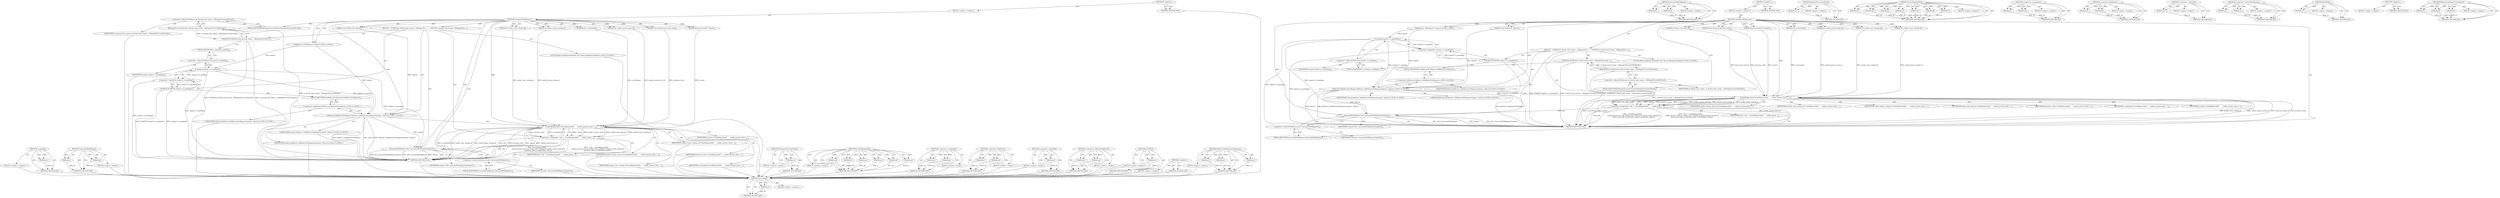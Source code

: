 digraph "Referrer.SetReferrerForRequest" {
vulnerable_96 [label=<(METHOD,is_pending)>];
vulnerable_97 [label=<(PARAM,p1)>];
vulnerable_98 [label=<(BLOCK,&lt;empty&gt;,&lt;empty&gt;)>];
vulnerable_99 [label=<(METHOD_RETURN,ANY)>];
vulnerable_125 [label=<(METHOD,AssociateWithRequest)>];
vulnerable_126 [label=<(PARAM,p1)>];
vulnerable_127 [label=<(PARAM,p2)>];
vulnerable_128 [label=<(BLOCK,&lt;empty&gt;,&lt;empty&gt;)>];
vulnerable_129 [label=<(METHOD_RETURN,ANY)>];
vulnerable_6 [label=<(METHOD,&lt;global&gt;)<SUB>1</SUB>>];
vulnerable_7 [label=<(BLOCK,&lt;empty&gt;,&lt;empty&gt;)<SUB>1</SUB>>];
vulnerable_8 [label=<(METHOD,InitializeURLRequest)<SUB>1</SUB>>];
vulnerable_9 [label="<(PARAM,net::URLRequest* request)<SUB>2</SUB>>"];
vulnerable_10 [label=<(PARAM,const Referrer&amp; referrer)<SUB>3</SUB>>];
vulnerable_11 [label=<(PARAM,bool is_download)<SUB>4</SUB>>];
vulnerable_12 [label=<(PARAM,int render_process_host_id)<SUB>5</SUB>>];
vulnerable_13 [label=<(PARAM,int render_view_routing_id)<SUB>6</SUB>>];
vulnerable_14 [label=<(PARAM,int render_frame_routing_id)<SUB>7</SUB>>];
vulnerable_15 [label=<(PARAM,PreviewsState previews_state)<SUB>8</SUB>>];
vulnerable_16 [label=<(PARAM,ResourceContext* context)<SUB>9</SUB>>];
vulnerable_17 [label=<(BLOCK,{
   DCHECK(io_thread_task_runner_-&gt;BelongsToCu...,{
   DCHECK(io_thread_task_runner_-&gt;BelongsToCu...)<SUB>9</SUB>>];
vulnerable_18 [label=<(DCHECK,DCHECK(io_thread_task_runner_-&gt;BelongsToCurrent...)<SUB>10</SUB>>];
vulnerable_19 [label=<(BelongsToCurrentThread,io_thread_task_runner_-&gt;BelongsToCurrentThread())<SUB>10</SUB>>];
vulnerable_20 [label=<(&lt;operator&gt;.indirectFieldAccess,io_thread_task_runner_-&gt;BelongsToCurrentThread)<SUB>10</SUB>>];
vulnerable_21 [label=<(IDENTIFIER,io_thread_task_runner_,io_thread_task_runner_-&gt;BelongsToCurrentThread())<SUB>10</SUB>>];
vulnerable_22 [label=<(FIELD_IDENTIFIER,BelongsToCurrentThread,BelongsToCurrentThread)<SUB>10</SUB>>];
vulnerable_23 [label=<(DCHECK,DCHECK(!request-&gt;is_pending()))<SUB>11</SUB>>];
vulnerable_24 [label=<(&lt;operator&gt;.logicalNot,!request-&gt;is_pending())<SUB>11</SUB>>];
vulnerable_25 [label=<(is_pending,request-&gt;is_pending())<SUB>11</SUB>>];
vulnerable_26 [label=<(&lt;operator&gt;.indirectFieldAccess,request-&gt;is_pending)<SUB>11</SUB>>];
vulnerable_27 [label=<(IDENTIFIER,request,request-&gt;is_pending())<SUB>11</SUB>>];
vulnerable_28 [label=<(FIELD_IDENTIFIER,is_pending,is_pending)<SUB>11</SUB>>];
vulnerable_29 [label="<(Referrer.SetReferrerForRequest,Referrer::SetReferrerForRequest(request, referrer))<SUB>13</SUB>>"];
vulnerable_30 [label="<(&lt;operator&gt;.fieldAccess,Referrer::SetReferrerForRequest)<SUB>13</SUB>>"];
vulnerable_31 [label="<(IDENTIFIER,Referrer,Referrer::SetReferrerForRequest(request, referrer))<SUB>13</SUB>>"];
vulnerable_32 [label=<(FIELD_IDENTIFIER,SetReferrerForRequest,SetReferrerForRequest)<SUB>13</SUB>>];
vulnerable_33 [label="<(IDENTIFIER,request,Referrer::SetReferrerForRequest(request, referrer))<SUB>13</SUB>>"];
vulnerable_34 [label="<(IDENTIFIER,referrer,Referrer::SetReferrerForRequest(request, referrer))<SUB>13</SUB>>"];
vulnerable_35 [label="<(LOCAL,ResourceRequestInfoImpl* info: ResourceRequestInfoImpl*)<SUB>15</SUB>>"];
vulnerable_36 [label=<(&lt;operator&gt;.assignment,* info = CreateRequestInfo(
       render_proce...)<SUB>15</SUB>>];
vulnerable_37 [label=<(IDENTIFIER,info,* info = CreateRequestInfo(
       render_proce...)<SUB>15</SUB>>];
vulnerable_38 [label=<(CreateRequestInfo,CreateRequestInfo(
       render_process_host_i...)<SUB>15</SUB>>];
vulnerable_39 [label=<(IDENTIFIER,render_process_host_id,CreateRequestInfo(
       render_process_host_i...)<SUB>16</SUB>>];
vulnerable_40 [label=<(IDENTIFIER,render_view_routing_id,CreateRequestInfo(
       render_process_host_i...)<SUB>16</SUB>>];
vulnerable_41 [label=<(IDENTIFIER,render_frame_routing_id,CreateRequestInfo(
       render_process_host_i...)<SUB>16</SUB>>];
vulnerable_42 [label=<(IDENTIFIER,previews_state,CreateRequestInfo(
       render_process_host_i...)<SUB>17</SUB>>];
vulnerable_43 [label=<(IDENTIFIER,is_download,CreateRequestInfo(
       render_process_host_i...)<SUB>17</SUB>>];
vulnerable_44 [label=<(IDENTIFIER,context,CreateRequestInfo(
       render_process_host_i...)<SUB>17</SUB>>];
vulnerable_45 [label=<(AssociateWithRequest,info-&gt;AssociateWithRequest(request))<SUB>18</SUB>>];
vulnerable_46 [label=<(&lt;operator&gt;.indirectFieldAccess,info-&gt;AssociateWithRequest)<SUB>18</SUB>>];
vulnerable_47 [label=<(IDENTIFIER,info,info-&gt;AssociateWithRequest(request))<SUB>18</SUB>>];
vulnerable_48 [label=<(FIELD_IDENTIFIER,AssociateWithRequest,AssociateWithRequest)<SUB>18</SUB>>];
vulnerable_49 [label=<(IDENTIFIER,request,info-&gt;AssociateWithRequest(request))<SUB>18</SUB>>];
vulnerable_50 [label=<(METHOD_RETURN,void)<SUB>1</SUB>>];
vulnerable_52 [label=<(METHOD_RETURN,ANY)<SUB>1</SUB>>];
vulnerable_83 [label=<(METHOD,BelongsToCurrentThread)>];
vulnerable_84 [label=<(PARAM,p1)>];
vulnerable_85 [label=<(BLOCK,&lt;empty&gt;,&lt;empty&gt;)>];
vulnerable_86 [label=<(METHOD_RETURN,ANY)>];
vulnerable_116 [label=<(METHOD,CreateRequestInfo)>];
vulnerable_117 [label=<(PARAM,p1)>];
vulnerable_118 [label=<(PARAM,p2)>];
vulnerable_119 [label=<(PARAM,p3)>];
vulnerable_120 [label=<(PARAM,p4)>];
vulnerable_121 [label=<(PARAM,p5)>];
vulnerable_122 [label=<(PARAM,p6)>];
vulnerable_123 [label=<(BLOCK,&lt;empty&gt;,&lt;empty&gt;)>];
vulnerable_124 [label=<(METHOD_RETURN,ANY)>];
vulnerable_111 [label=<(METHOD,&lt;operator&gt;.assignment)>];
vulnerable_112 [label=<(PARAM,p1)>];
vulnerable_113 [label=<(PARAM,p2)>];
vulnerable_114 [label=<(BLOCK,&lt;empty&gt;,&lt;empty&gt;)>];
vulnerable_115 [label=<(METHOD_RETURN,ANY)>];
vulnerable_106 [label=<(METHOD,&lt;operator&gt;.fieldAccess)>];
vulnerable_107 [label=<(PARAM,p1)>];
vulnerable_108 [label=<(PARAM,p2)>];
vulnerable_109 [label=<(BLOCK,&lt;empty&gt;,&lt;empty&gt;)>];
vulnerable_110 [label=<(METHOD_RETURN,ANY)>];
vulnerable_92 [label=<(METHOD,&lt;operator&gt;.logicalNot)>];
vulnerable_93 [label=<(PARAM,p1)>];
vulnerable_94 [label=<(BLOCK,&lt;empty&gt;,&lt;empty&gt;)>];
vulnerable_95 [label=<(METHOD_RETURN,ANY)>];
vulnerable_87 [label=<(METHOD,&lt;operator&gt;.indirectFieldAccess)>];
vulnerable_88 [label=<(PARAM,p1)>];
vulnerable_89 [label=<(PARAM,p2)>];
vulnerable_90 [label=<(BLOCK,&lt;empty&gt;,&lt;empty&gt;)>];
vulnerable_91 [label=<(METHOD_RETURN,ANY)>];
vulnerable_79 [label=<(METHOD,DCHECK)>];
vulnerable_80 [label=<(PARAM,p1)>];
vulnerable_81 [label=<(BLOCK,&lt;empty&gt;,&lt;empty&gt;)>];
vulnerable_82 [label=<(METHOD_RETURN,ANY)>];
vulnerable_73 [label=<(METHOD,&lt;global&gt;)<SUB>1</SUB>>];
vulnerable_74 [label=<(BLOCK,&lt;empty&gt;,&lt;empty&gt;)>];
vulnerable_75 [label=<(METHOD_RETURN,ANY)>];
vulnerable_100 [label=<(METHOD,Referrer.SetReferrerForRequest)>];
vulnerable_101 [label=<(PARAM,p1)>];
vulnerable_102 [label=<(PARAM,p2)>];
vulnerable_103 [label=<(PARAM,p3)>];
vulnerable_104 [label=<(BLOCK,&lt;empty&gt;,&lt;empty&gt;)>];
vulnerable_105 [label=<(METHOD_RETURN,ANY)>];
fixed_98 [label=<(METHOD,is_pending)>];
fixed_99 [label=<(PARAM,p1)>];
fixed_100 [label=<(BLOCK,&lt;empty&gt;,&lt;empty&gt;)>];
fixed_101 [label=<(METHOD_RETURN,ANY)>];
fixed_128 [label=<(METHOD,AssociateWithRequest)>];
fixed_129 [label=<(PARAM,p1)>];
fixed_130 [label=<(PARAM,p2)>];
fixed_131 [label=<(BLOCK,&lt;empty&gt;,&lt;empty&gt;)>];
fixed_132 [label=<(METHOD_RETURN,ANY)>];
fixed_6 [label=<(METHOD,&lt;global&gt;)<SUB>1</SUB>>];
fixed_7 [label=<(BLOCK,&lt;empty&gt;,&lt;empty&gt;)<SUB>1</SUB>>];
fixed_8 [label=<(METHOD,InitializeURLRequest)<SUB>1</SUB>>];
fixed_9 [label="<(PARAM,net::URLRequest* request)<SUB>2</SUB>>"];
fixed_10 [label=<(PARAM,const Referrer&amp; referrer)<SUB>3</SUB>>];
fixed_11 [label=<(PARAM,bool is_download)<SUB>4</SUB>>];
fixed_12 [label=<(PARAM,int render_process_host_id)<SUB>5</SUB>>];
fixed_13 [label=<(PARAM,int render_view_routing_id)<SUB>6</SUB>>];
fixed_14 [label=<(PARAM,int render_frame_routing_id)<SUB>7</SUB>>];
fixed_15 [label=<(PARAM,int frame_tree_node_id)<SUB>8</SUB>>];
fixed_16 [label=<(PARAM,PreviewsState previews_state)<SUB>9</SUB>>];
fixed_17 [label=<(PARAM,ResourceContext* context)<SUB>10</SUB>>];
fixed_18 [label=<(BLOCK,{
   DCHECK(io_thread_task_runner_-&gt;BelongsToCu...,{
   DCHECK(io_thread_task_runner_-&gt;BelongsToCu...)<SUB>10</SUB>>];
fixed_19 [label=<(DCHECK,DCHECK(io_thread_task_runner_-&gt;BelongsToCurrent...)<SUB>11</SUB>>];
fixed_20 [label=<(BelongsToCurrentThread,io_thread_task_runner_-&gt;BelongsToCurrentThread())<SUB>11</SUB>>];
fixed_21 [label=<(&lt;operator&gt;.indirectFieldAccess,io_thread_task_runner_-&gt;BelongsToCurrentThread)<SUB>11</SUB>>];
fixed_22 [label=<(IDENTIFIER,io_thread_task_runner_,io_thread_task_runner_-&gt;BelongsToCurrentThread())<SUB>11</SUB>>];
fixed_23 [label=<(FIELD_IDENTIFIER,BelongsToCurrentThread,BelongsToCurrentThread)<SUB>11</SUB>>];
fixed_24 [label=<(DCHECK,DCHECK(!request-&gt;is_pending()))<SUB>12</SUB>>];
fixed_25 [label=<(&lt;operator&gt;.logicalNot,!request-&gt;is_pending())<SUB>12</SUB>>];
fixed_26 [label=<(is_pending,request-&gt;is_pending())<SUB>12</SUB>>];
fixed_27 [label=<(&lt;operator&gt;.indirectFieldAccess,request-&gt;is_pending)<SUB>12</SUB>>];
fixed_28 [label=<(IDENTIFIER,request,request-&gt;is_pending())<SUB>12</SUB>>];
fixed_29 [label=<(FIELD_IDENTIFIER,is_pending,is_pending)<SUB>12</SUB>>];
fixed_30 [label="<(Referrer.SetReferrerForRequest,Referrer::SetReferrerForRequest(request, referrer))<SUB>14</SUB>>"];
fixed_31 [label="<(&lt;operator&gt;.fieldAccess,Referrer::SetReferrerForRequest)<SUB>14</SUB>>"];
fixed_32 [label="<(IDENTIFIER,Referrer,Referrer::SetReferrerForRequest(request, referrer))<SUB>14</SUB>>"];
fixed_33 [label=<(FIELD_IDENTIFIER,SetReferrerForRequest,SetReferrerForRequest)<SUB>14</SUB>>];
fixed_34 [label="<(IDENTIFIER,request,Referrer::SetReferrerForRequest(request, referrer))<SUB>14</SUB>>"];
fixed_35 [label="<(IDENTIFIER,referrer,Referrer::SetReferrerForRequest(request, referrer))<SUB>14</SUB>>"];
fixed_36 [label="<(LOCAL,ResourceRequestInfoImpl* info: ResourceRequestInfoImpl*)<SUB>16</SUB>>"];
fixed_37 [label=<(&lt;operator&gt;.assignment,* info = CreateRequestInfo(
       render_proce...)<SUB>16</SUB>>];
fixed_38 [label=<(IDENTIFIER,info,* info = CreateRequestInfo(
       render_proce...)<SUB>16</SUB>>];
fixed_39 [label=<(CreateRequestInfo,CreateRequestInfo(
       render_process_host_i...)<SUB>16</SUB>>];
fixed_40 [label=<(IDENTIFIER,render_process_host_id,CreateRequestInfo(
       render_process_host_i...)<SUB>17</SUB>>];
fixed_41 [label=<(IDENTIFIER,render_view_routing_id,CreateRequestInfo(
       render_process_host_i...)<SUB>17</SUB>>];
fixed_42 [label=<(IDENTIFIER,render_frame_routing_id,CreateRequestInfo(
       render_process_host_i...)<SUB>17</SUB>>];
fixed_43 [label=<(IDENTIFIER,frame_tree_node_id,CreateRequestInfo(
       render_process_host_i...)<SUB>18</SUB>>];
fixed_44 [label=<(IDENTIFIER,previews_state,CreateRequestInfo(
       render_process_host_i...)<SUB>18</SUB>>];
fixed_45 [label=<(IDENTIFIER,is_download,CreateRequestInfo(
       render_process_host_i...)<SUB>18</SUB>>];
fixed_46 [label=<(IDENTIFIER,context,CreateRequestInfo(
       render_process_host_i...)<SUB>18</SUB>>];
fixed_47 [label=<(AssociateWithRequest,info-&gt;AssociateWithRequest(request))<SUB>19</SUB>>];
fixed_48 [label=<(&lt;operator&gt;.indirectFieldAccess,info-&gt;AssociateWithRequest)<SUB>19</SUB>>];
fixed_49 [label=<(IDENTIFIER,info,info-&gt;AssociateWithRequest(request))<SUB>19</SUB>>];
fixed_50 [label=<(FIELD_IDENTIFIER,AssociateWithRequest,AssociateWithRequest)<SUB>19</SUB>>];
fixed_51 [label=<(IDENTIFIER,request,info-&gt;AssociateWithRequest(request))<SUB>19</SUB>>];
fixed_52 [label=<(METHOD_RETURN,void)<SUB>1</SUB>>];
fixed_54 [label=<(METHOD_RETURN,ANY)<SUB>1</SUB>>];
fixed_85 [label=<(METHOD,BelongsToCurrentThread)>];
fixed_86 [label=<(PARAM,p1)>];
fixed_87 [label=<(BLOCK,&lt;empty&gt;,&lt;empty&gt;)>];
fixed_88 [label=<(METHOD_RETURN,ANY)>];
fixed_118 [label=<(METHOD,CreateRequestInfo)>];
fixed_119 [label=<(PARAM,p1)>];
fixed_120 [label=<(PARAM,p2)>];
fixed_121 [label=<(PARAM,p3)>];
fixed_122 [label=<(PARAM,p4)>];
fixed_123 [label=<(PARAM,p5)>];
fixed_124 [label=<(PARAM,p6)>];
fixed_125 [label=<(PARAM,p7)>];
fixed_126 [label=<(BLOCK,&lt;empty&gt;,&lt;empty&gt;)>];
fixed_127 [label=<(METHOD_RETURN,ANY)>];
fixed_113 [label=<(METHOD,&lt;operator&gt;.assignment)>];
fixed_114 [label=<(PARAM,p1)>];
fixed_115 [label=<(PARAM,p2)>];
fixed_116 [label=<(BLOCK,&lt;empty&gt;,&lt;empty&gt;)>];
fixed_117 [label=<(METHOD_RETURN,ANY)>];
fixed_108 [label=<(METHOD,&lt;operator&gt;.fieldAccess)>];
fixed_109 [label=<(PARAM,p1)>];
fixed_110 [label=<(PARAM,p2)>];
fixed_111 [label=<(BLOCK,&lt;empty&gt;,&lt;empty&gt;)>];
fixed_112 [label=<(METHOD_RETURN,ANY)>];
fixed_94 [label=<(METHOD,&lt;operator&gt;.logicalNot)>];
fixed_95 [label=<(PARAM,p1)>];
fixed_96 [label=<(BLOCK,&lt;empty&gt;,&lt;empty&gt;)>];
fixed_97 [label=<(METHOD_RETURN,ANY)>];
fixed_89 [label=<(METHOD,&lt;operator&gt;.indirectFieldAccess)>];
fixed_90 [label=<(PARAM,p1)>];
fixed_91 [label=<(PARAM,p2)>];
fixed_92 [label=<(BLOCK,&lt;empty&gt;,&lt;empty&gt;)>];
fixed_93 [label=<(METHOD_RETURN,ANY)>];
fixed_81 [label=<(METHOD,DCHECK)>];
fixed_82 [label=<(PARAM,p1)>];
fixed_83 [label=<(BLOCK,&lt;empty&gt;,&lt;empty&gt;)>];
fixed_84 [label=<(METHOD_RETURN,ANY)>];
fixed_75 [label=<(METHOD,&lt;global&gt;)<SUB>1</SUB>>];
fixed_76 [label=<(BLOCK,&lt;empty&gt;,&lt;empty&gt;)>];
fixed_77 [label=<(METHOD_RETURN,ANY)>];
fixed_102 [label=<(METHOD,Referrer.SetReferrerForRequest)>];
fixed_103 [label=<(PARAM,p1)>];
fixed_104 [label=<(PARAM,p2)>];
fixed_105 [label=<(PARAM,p3)>];
fixed_106 [label=<(BLOCK,&lt;empty&gt;,&lt;empty&gt;)>];
fixed_107 [label=<(METHOD_RETURN,ANY)>];
vulnerable_96 -> vulnerable_97  [key=0, label="AST: "];
vulnerable_96 -> vulnerable_97  [key=1, label="DDG: "];
vulnerable_96 -> vulnerable_98  [key=0, label="AST: "];
vulnerable_96 -> vulnerable_99  [key=0, label="AST: "];
vulnerable_96 -> vulnerable_99  [key=1, label="CFG: "];
vulnerable_97 -> vulnerable_99  [key=0, label="DDG: p1"];
vulnerable_98 -> fixed_98  [key=0];
vulnerable_99 -> fixed_98  [key=0];
vulnerable_125 -> vulnerable_126  [key=0, label="AST: "];
vulnerable_125 -> vulnerable_126  [key=1, label="DDG: "];
vulnerable_125 -> vulnerable_128  [key=0, label="AST: "];
vulnerable_125 -> vulnerable_127  [key=0, label="AST: "];
vulnerable_125 -> vulnerable_127  [key=1, label="DDG: "];
vulnerable_125 -> vulnerable_129  [key=0, label="AST: "];
vulnerable_125 -> vulnerable_129  [key=1, label="CFG: "];
vulnerable_126 -> vulnerable_129  [key=0, label="DDG: p1"];
vulnerable_127 -> vulnerable_129  [key=0, label="DDG: p2"];
vulnerable_128 -> fixed_98  [key=0];
vulnerable_129 -> fixed_98  [key=0];
vulnerable_6 -> vulnerable_7  [key=0, label="AST: "];
vulnerable_6 -> vulnerable_52  [key=0, label="AST: "];
vulnerable_6 -> vulnerable_52  [key=1, label="CFG: "];
vulnerable_7 -> vulnerable_8  [key=0, label="AST: "];
vulnerable_8 -> vulnerable_9  [key=0, label="AST: "];
vulnerable_8 -> vulnerable_9  [key=1, label="DDG: "];
vulnerable_8 -> vulnerable_10  [key=0, label="AST: "];
vulnerable_8 -> vulnerable_10  [key=1, label="DDG: "];
vulnerable_8 -> vulnerable_11  [key=0, label="AST: "];
vulnerable_8 -> vulnerable_11  [key=1, label="DDG: "];
vulnerable_8 -> vulnerable_12  [key=0, label="AST: "];
vulnerable_8 -> vulnerable_12  [key=1, label="DDG: "];
vulnerable_8 -> vulnerable_13  [key=0, label="AST: "];
vulnerable_8 -> vulnerable_13  [key=1, label="DDG: "];
vulnerable_8 -> vulnerable_14  [key=0, label="AST: "];
vulnerable_8 -> vulnerable_14  [key=1, label="DDG: "];
vulnerable_8 -> vulnerable_15  [key=0, label="AST: "];
vulnerable_8 -> vulnerable_15  [key=1, label="DDG: "];
vulnerable_8 -> vulnerable_16  [key=0, label="AST: "];
vulnerable_8 -> vulnerable_16  [key=1, label="DDG: "];
vulnerable_8 -> vulnerable_17  [key=0, label="AST: "];
vulnerable_8 -> vulnerable_50  [key=0, label="AST: "];
vulnerable_8 -> vulnerable_22  [key=0, label="CFG: "];
vulnerable_8 -> vulnerable_29  [key=0, label="DDG: "];
vulnerable_8 -> vulnerable_45  [key=0, label="DDG: "];
vulnerable_8 -> vulnerable_38  [key=0, label="DDG: "];
vulnerable_9 -> vulnerable_29  [key=0, label="DDG: request"];
vulnerable_9 -> vulnerable_25  [key=0, label="DDG: request"];
vulnerable_10 -> vulnerable_29  [key=0, label="DDG: referrer"];
vulnerable_11 -> vulnerable_38  [key=0, label="DDG: is_download"];
vulnerable_12 -> vulnerable_38  [key=0, label="DDG: render_process_host_id"];
vulnerable_13 -> vulnerable_38  [key=0, label="DDG: render_view_routing_id"];
vulnerable_14 -> vulnerable_38  [key=0, label="DDG: render_frame_routing_id"];
vulnerable_15 -> vulnerable_38  [key=0, label="DDG: previews_state"];
vulnerable_16 -> vulnerable_38  [key=0, label="DDG: context"];
vulnerable_17 -> vulnerable_18  [key=0, label="AST: "];
vulnerable_17 -> vulnerable_23  [key=0, label="AST: "];
vulnerable_17 -> vulnerable_29  [key=0, label="AST: "];
vulnerable_17 -> vulnerable_35  [key=0, label="AST: "];
vulnerable_17 -> vulnerable_36  [key=0, label="AST: "];
vulnerable_17 -> vulnerable_45  [key=0, label="AST: "];
vulnerable_18 -> vulnerable_19  [key=0, label="AST: "];
vulnerable_18 -> vulnerable_28  [key=0, label="CFG: "];
vulnerable_18 -> vulnerable_50  [key=0, label="DDG: io_thread_task_runner_-&gt;BelongsToCurrentThread()"];
vulnerable_18 -> vulnerable_50  [key=1, label="DDG: DCHECK(io_thread_task_runner_-&gt;BelongsToCurrentThread())"];
vulnerable_19 -> vulnerable_20  [key=0, label="AST: "];
vulnerable_19 -> vulnerable_18  [key=0, label="CFG: "];
vulnerable_19 -> vulnerable_18  [key=1, label="DDG: io_thread_task_runner_-&gt;BelongsToCurrentThread"];
vulnerable_19 -> vulnerable_50  [key=0, label="DDG: io_thread_task_runner_-&gt;BelongsToCurrentThread"];
vulnerable_20 -> vulnerable_21  [key=0, label="AST: "];
vulnerable_20 -> vulnerable_22  [key=0, label="AST: "];
vulnerable_20 -> vulnerable_19  [key=0, label="CFG: "];
vulnerable_21 -> fixed_98  [key=0];
vulnerable_22 -> vulnerable_20  [key=0, label="CFG: "];
vulnerable_23 -> vulnerable_24  [key=0, label="AST: "];
vulnerable_23 -> vulnerable_32  [key=0, label="CFG: "];
vulnerable_23 -> vulnerable_50  [key=0, label="DDG: !request-&gt;is_pending()"];
vulnerable_23 -> vulnerable_50  [key=1, label="DDG: DCHECK(!request-&gt;is_pending())"];
vulnerable_24 -> vulnerable_25  [key=0, label="AST: "];
vulnerable_24 -> vulnerable_23  [key=0, label="CFG: "];
vulnerable_24 -> vulnerable_23  [key=1, label="DDG: request-&gt;is_pending()"];
vulnerable_24 -> vulnerable_50  [key=0, label="DDG: request-&gt;is_pending()"];
vulnerable_25 -> vulnerable_26  [key=0, label="AST: "];
vulnerable_25 -> vulnerable_24  [key=0, label="CFG: "];
vulnerable_25 -> vulnerable_24  [key=1, label="DDG: request-&gt;is_pending"];
vulnerable_25 -> vulnerable_50  [key=0, label="DDG: request-&gt;is_pending"];
vulnerable_25 -> vulnerable_29  [key=0, label="DDG: request-&gt;is_pending"];
vulnerable_25 -> vulnerable_45  [key=0, label="DDG: request-&gt;is_pending"];
vulnerable_26 -> vulnerable_27  [key=0, label="AST: "];
vulnerable_26 -> vulnerable_28  [key=0, label="AST: "];
vulnerable_26 -> vulnerable_25  [key=0, label="CFG: "];
vulnerable_27 -> fixed_98  [key=0];
vulnerable_28 -> vulnerable_26  [key=0, label="CFG: "];
vulnerable_29 -> vulnerable_30  [key=0, label="AST: "];
vulnerable_29 -> vulnerable_33  [key=0, label="AST: "];
vulnerable_29 -> vulnerable_34  [key=0, label="AST: "];
vulnerable_29 -> vulnerable_38  [key=0, label="CFG: "];
vulnerable_29 -> vulnerable_50  [key=0, label="DDG: Referrer::SetReferrerForRequest"];
vulnerable_29 -> vulnerable_50  [key=1, label="DDG: referrer"];
vulnerable_29 -> vulnerable_50  [key=2, label="DDG: Referrer::SetReferrerForRequest(request, referrer)"];
vulnerable_29 -> vulnerable_45  [key=0, label="DDG: request"];
vulnerable_30 -> vulnerable_31  [key=0, label="AST: "];
vulnerable_30 -> vulnerable_32  [key=0, label="AST: "];
vulnerable_30 -> vulnerable_29  [key=0, label="CFG: "];
vulnerable_31 -> fixed_98  [key=0];
vulnerable_32 -> vulnerable_30  [key=0, label="CFG: "];
vulnerable_33 -> fixed_98  [key=0];
vulnerable_34 -> fixed_98  [key=0];
vulnerable_35 -> fixed_98  [key=0];
vulnerable_36 -> vulnerable_37  [key=0, label="AST: "];
vulnerable_36 -> vulnerable_38  [key=0, label="AST: "];
vulnerable_36 -> vulnerable_48  [key=0, label="CFG: "];
vulnerable_36 -> vulnerable_50  [key=0, label="DDG: info"];
vulnerable_36 -> vulnerable_50  [key=1, label="DDG: CreateRequestInfo(
       render_process_host_id, render_view_routing_id, render_frame_routing_id,
      previews_state, is_download, context)"];
vulnerable_36 -> vulnerable_50  [key=2, label="DDG: * info = CreateRequestInfo(
       render_process_host_id, render_view_routing_id, render_frame_routing_id,
      previews_state, is_download, context)"];
vulnerable_36 -> vulnerable_45  [key=0, label="DDG: info"];
vulnerable_37 -> fixed_98  [key=0];
vulnerable_38 -> vulnerable_39  [key=0, label="AST: "];
vulnerable_38 -> vulnerable_40  [key=0, label="AST: "];
vulnerable_38 -> vulnerable_41  [key=0, label="AST: "];
vulnerable_38 -> vulnerable_42  [key=0, label="AST: "];
vulnerable_38 -> vulnerable_43  [key=0, label="AST: "];
vulnerable_38 -> vulnerable_44  [key=0, label="AST: "];
vulnerable_38 -> vulnerable_36  [key=0, label="CFG: "];
vulnerable_38 -> vulnerable_36  [key=1, label="DDG: context"];
vulnerable_38 -> vulnerable_36  [key=2, label="DDG: render_process_host_id"];
vulnerable_38 -> vulnerable_36  [key=3, label="DDG: render_view_routing_id"];
vulnerable_38 -> vulnerable_36  [key=4, label="DDG: render_frame_routing_id"];
vulnerable_38 -> vulnerable_36  [key=5, label="DDG: previews_state"];
vulnerable_38 -> vulnerable_36  [key=6, label="DDG: is_download"];
vulnerable_38 -> vulnerable_50  [key=0, label="DDG: render_process_host_id"];
vulnerable_38 -> vulnerable_50  [key=1, label="DDG: render_view_routing_id"];
vulnerable_38 -> vulnerable_50  [key=2, label="DDG: render_frame_routing_id"];
vulnerable_38 -> vulnerable_50  [key=3, label="DDG: previews_state"];
vulnerable_38 -> vulnerable_50  [key=4, label="DDG: is_download"];
vulnerable_38 -> vulnerable_50  [key=5, label="DDG: context"];
vulnerable_39 -> fixed_98  [key=0];
vulnerable_40 -> fixed_98  [key=0];
vulnerable_41 -> fixed_98  [key=0];
vulnerable_42 -> fixed_98  [key=0];
vulnerable_43 -> fixed_98  [key=0];
vulnerable_44 -> fixed_98  [key=0];
vulnerable_45 -> vulnerable_46  [key=0, label="AST: "];
vulnerable_45 -> vulnerable_49  [key=0, label="AST: "];
vulnerable_45 -> vulnerable_50  [key=0, label="CFG: "];
vulnerable_45 -> vulnerable_50  [key=1, label="DDG: info-&gt;AssociateWithRequest"];
vulnerable_45 -> vulnerable_50  [key=2, label="DDG: request"];
vulnerable_45 -> vulnerable_50  [key=3, label="DDG: info-&gt;AssociateWithRequest(request)"];
vulnerable_46 -> vulnerable_47  [key=0, label="AST: "];
vulnerable_46 -> vulnerable_48  [key=0, label="AST: "];
vulnerable_46 -> vulnerable_45  [key=0, label="CFG: "];
vulnerable_47 -> fixed_98  [key=0];
vulnerable_48 -> vulnerable_46  [key=0, label="CFG: "];
vulnerable_49 -> fixed_98  [key=0];
vulnerable_50 -> fixed_98  [key=0];
vulnerable_52 -> fixed_98  [key=0];
vulnerable_83 -> vulnerable_84  [key=0, label="AST: "];
vulnerable_83 -> vulnerable_84  [key=1, label="DDG: "];
vulnerable_83 -> vulnerable_85  [key=0, label="AST: "];
vulnerable_83 -> vulnerable_86  [key=0, label="AST: "];
vulnerable_83 -> vulnerable_86  [key=1, label="CFG: "];
vulnerable_84 -> vulnerable_86  [key=0, label="DDG: p1"];
vulnerable_85 -> fixed_98  [key=0];
vulnerable_86 -> fixed_98  [key=0];
vulnerable_116 -> vulnerable_117  [key=0, label="AST: "];
vulnerable_116 -> vulnerable_117  [key=1, label="DDG: "];
vulnerable_116 -> vulnerable_123  [key=0, label="AST: "];
vulnerable_116 -> vulnerable_118  [key=0, label="AST: "];
vulnerable_116 -> vulnerable_118  [key=1, label="DDG: "];
vulnerable_116 -> vulnerable_124  [key=0, label="AST: "];
vulnerable_116 -> vulnerable_124  [key=1, label="CFG: "];
vulnerable_116 -> vulnerable_119  [key=0, label="AST: "];
vulnerable_116 -> vulnerable_119  [key=1, label="DDG: "];
vulnerable_116 -> vulnerable_120  [key=0, label="AST: "];
vulnerable_116 -> vulnerable_120  [key=1, label="DDG: "];
vulnerable_116 -> vulnerable_121  [key=0, label="AST: "];
vulnerable_116 -> vulnerable_121  [key=1, label="DDG: "];
vulnerable_116 -> vulnerable_122  [key=0, label="AST: "];
vulnerable_116 -> vulnerable_122  [key=1, label="DDG: "];
vulnerable_117 -> vulnerable_124  [key=0, label="DDG: p1"];
vulnerable_118 -> vulnerable_124  [key=0, label="DDG: p2"];
vulnerable_119 -> vulnerable_124  [key=0, label="DDG: p3"];
vulnerable_120 -> vulnerable_124  [key=0, label="DDG: p4"];
vulnerable_121 -> vulnerable_124  [key=0, label="DDG: p5"];
vulnerable_122 -> vulnerable_124  [key=0, label="DDG: p6"];
vulnerable_123 -> fixed_98  [key=0];
vulnerable_124 -> fixed_98  [key=0];
vulnerable_111 -> vulnerable_112  [key=0, label="AST: "];
vulnerable_111 -> vulnerable_112  [key=1, label="DDG: "];
vulnerable_111 -> vulnerable_114  [key=0, label="AST: "];
vulnerable_111 -> vulnerable_113  [key=0, label="AST: "];
vulnerable_111 -> vulnerable_113  [key=1, label="DDG: "];
vulnerable_111 -> vulnerable_115  [key=0, label="AST: "];
vulnerable_111 -> vulnerable_115  [key=1, label="CFG: "];
vulnerable_112 -> vulnerable_115  [key=0, label="DDG: p1"];
vulnerable_113 -> vulnerable_115  [key=0, label="DDG: p2"];
vulnerable_114 -> fixed_98  [key=0];
vulnerable_115 -> fixed_98  [key=0];
vulnerable_106 -> vulnerable_107  [key=0, label="AST: "];
vulnerable_106 -> vulnerable_107  [key=1, label="DDG: "];
vulnerable_106 -> vulnerable_109  [key=0, label="AST: "];
vulnerable_106 -> vulnerable_108  [key=0, label="AST: "];
vulnerable_106 -> vulnerable_108  [key=1, label="DDG: "];
vulnerable_106 -> vulnerable_110  [key=0, label="AST: "];
vulnerable_106 -> vulnerable_110  [key=1, label="CFG: "];
vulnerable_107 -> vulnerable_110  [key=0, label="DDG: p1"];
vulnerable_108 -> vulnerable_110  [key=0, label="DDG: p2"];
vulnerable_109 -> fixed_98  [key=0];
vulnerable_110 -> fixed_98  [key=0];
vulnerable_92 -> vulnerable_93  [key=0, label="AST: "];
vulnerable_92 -> vulnerable_93  [key=1, label="DDG: "];
vulnerable_92 -> vulnerable_94  [key=0, label="AST: "];
vulnerable_92 -> vulnerable_95  [key=0, label="AST: "];
vulnerable_92 -> vulnerable_95  [key=1, label="CFG: "];
vulnerable_93 -> vulnerable_95  [key=0, label="DDG: p1"];
vulnerable_94 -> fixed_98  [key=0];
vulnerable_95 -> fixed_98  [key=0];
vulnerable_87 -> vulnerable_88  [key=0, label="AST: "];
vulnerable_87 -> vulnerable_88  [key=1, label="DDG: "];
vulnerable_87 -> vulnerable_90  [key=0, label="AST: "];
vulnerable_87 -> vulnerable_89  [key=0, label="AST: "];
vulnerable_87 -> vulnerable_89  [key=1, label="DDG: "];
vulnerable_87 -> vulnerable_91  [key=0, label="AST: "];
vulnerable_87 -> vulnerable_91  [key=1, label="CFG: "];
vulnerable_88 -> vulnerable_91  [key=0, label="DDG: p1"];
vulnerable_89 -> vulnerable_91  [key=0, label="DDG: p2"];
vulnerable_90 -> fixed_98  [key=0];
vulnerable_91 -> fixed_98  [key=0];
vulnerable_79 -> vulnerable_80  [key=0, label="AST: "];
vulnerable_79 -> vulnerable_80  [key=1, label="DDG: "];
vulnerable_79 -> vulnerable_81  [key=0, label="AST: "];
vulnerable_79 -> vulnerable_82  [key=0, label="AST: "];
vulnerable_79 -> vulnerable_82  [key=1, label="CFG: "];
vulnerable_80 -> vulnerable_82  [key=0, label="DDG: p1"];
vulnerable_81 -> fixed_98  [key=0];
vulnerable_82 -> fixed_98  [key=0];
vulnerable_73 -> vulnerable_74  [key=0, label="AST: "];
vulnerable_73 -> vulnerable_75  [key=0, label="AST: "];
vulnerable_73 -> vulnerable_75  [key=1, label="CFG: "];
vulnerable_74 -> fixed_98  [key=0];
vulnerable_75 -> fixed_98  [key=0];
vulnerable_100 -> vulnerable_101  [key=0, label="AST: "];
vulnerable_100 -> vulnerable_101  [key=1, label="DDG: "];
vulnerable_100 -> vulnerable_104  [key=0, label="AST: "];
vulnerable_100 -> vulnerable_102  [key=0, label="AST: "];
vulnerable_100 -> vulnerable_102  [key=1, label="DDG: "];
vulnerable_100 -> vulnerable_105  [key=0, label="AST: "];
vulnerable_100 -> vulnerable_105  [key=1, label="CFG: "];
vulnerable_100 -> vulnerable_103  [key=0, label="AST: "];
vulnerable_100 -> vulnerable_103  [key=1, label="DDG: "];
vulnerable_101 -> vulnerable_105  [key=0, label="DDG: p1"];
vulnerable_102 -> vulnerable_105  [key=0, label="DDG: p2"];
vulnerable_103 -> vulnerable_105  [key=0, label="DDG: p3"];
vulnerable_104 -> fixed_98  [key=0];
vulnerable_105 -> fixed_98  [key=0];
fixed_98 -> fixed_99  [key=0, label="AST: "];
fixed_98 -> fixed_99  [key=1, label="DDG: "];
fixed_98 -> fixed_100  [key=0, label="AST: "];
fixed_98 -> fixed_101  [key=0, label="AST: "];
fixed_98 -> fixed_101  [key=1, label="CFG: "];
fixed_99 -> fixed_101  [key=0, label="DDG: p1"];
fixed_128 -> fixed_129  [key=0, label="AST: "];
fixed_128 -> fixed_129  [key=1, label="DDG: "];
fixed_128 -> fixed_131  [key=0, label="AST: "];
fixed_128 -> fixed_130  [key=0, label="AST: "];
fixed_128 -> fixed_130  [key=1, label="DDG: "];
fixed_128 -> fixed_132  [key=0, label="AST: "];
fixed_128 -> fixed_132  [key=1, label="CFG: "];
fixed_129 -> fixed_132  [key=0, label="DDG: p1"];
fixed_130 -> fixed_132  [key=0, label="DDG: p2"];
fixed_6 -> fixed_7  [key=0, label="AST: "];
fixed_6 -> fixed_54  [key=0, label="AST: "];
fixed_6 -> fixed_54  [key=1, label="CFG: "];
fixed_7 -> fixed_8  [key=0, label="AST: "];
fixed_8 -> fixed_9  [key=0, label="AST: "];
fixed_8 -> fixed_9  [key=1, label="DDG: "];
fixed_8 -> fixed_10  [key=0, label="AST: "];
fixed_8 -> fixed_10  [key=1, label="DDG: "];
fixed_8 -> fixed_11  [key=0, label="AST: "];
fixed_8 -> fixed_11  [key=1, label="DDG: "];
fixed_8 -> fixed_12  [key=0, label="AST: "];
fixed_8 -> fixed_12  [key=1, label="DDG: "];
fixed_8 -> fixed_13  [key=0, label="AST: "];
fixed_8 -> fixed_13  [key=1, label="DDG: "];
fixed_8 -> fixed_14  [key=0, label="AST: "];
fixed_8 -> fixed_14  [key=1, label="DDG: "];
fixed_8 -> fixed_15  [key=0, label="AST: "];
fixed_8 -> fixed_15  [key=1, label="DDG: "];
fixed_8 -> fixed_16  [key=0, label="AST: "];
fixed_8 -> fixed_16  [key=1, label="DDG: "];
fixed_8 -> fixed_17  [key=0, label="AST: "];
fixed_8 -> fixed_17  [key=1, label="DDG: "];
fixed_8 -> fixed_18  [key=0, label="AST: "];
fixed_8 -> fixed_52  [key=0, label="AST: "];
fixed_8 -> fixed_23  [key=0, label="CFG: "];
fixed_8 -> fixed_30  [key=0, label="DDG: "];
fixed_8 -> fixed_47  [key=0, label="DDG: "];
fixed_8 -> fixed_39  [key=0, label="DDG: "];
fixed_9 -> fixed_30  [key=0, label="DDG: request"];
fixed_9 -> fixed_26  [key=0, label="DDG: request"];
fixed_10 -> fixed_30  [key=0, label="DDG: referrer"];
fixed_11 -> fixed_39  [key=0, label="DDG: is_download"];
fixed_12 -> fixed_39  [key=0, label="DDG: render_process_host_id"];
fixed_13 -> fixed_39  [key=0, label="DDG: render_view_routing_id"];
fixed_14 -> fixed_39  [key=0, label="DDG: render_frame_routing_id"];
fixed_15 -> fixed_39  [key=0, label="DDG: frame_tree_node_id"];
fixed_16 -> fixed_39  [key=0, label="DDG: previews_state"];
fixed_17 -> fixed_39  [key=0, label="DDG: context"];
fixed_18 -> fixed_19  [key=0, label="AST: "];
fixed_18 -> fixed_24  [key=0, label="AST: "];
fixed_18 -> fixed_30  [key=0, label="AST: "];
fixed_18 -> fixed_36  [key=0, label="AST: "];
fixed_18 -> fixed_37  [key=0, label="AST: "];
fixed_18 -> fixed_47  [key=0, label="AST: "];
fixed_19 -> fixed_20  [key=0, label="AST: "];
fixed_19 -> fixed_29  [key=0, label="CFG: "];
fixed_19 -> fixed_52  [key=0, label="DDG: io_thread_task_runner_-&gt;BelongsToCurrentThread()"];
fixed_19 -> fixed_52  [key=1, label="DDG: DCHECK(io_thread_task_runner_-&gt;BelongsToCurrentThread())"];
fixed_20 -> fixed_21  [key=0, label="AST: "];
fixed_20 -> fixed_19  [key=0, label="CFG: "];
fixed_20 -> fixed_19  [key=1, label="DDG: io_thread_task_runner_-&gt;BelongsToCurrentThread"];
fixed_20 -> fixed_52  [key=0, label="DDG: io_thread_task_runner_-&gt;BelongsToCurrentThread"];
fixed_21 -> fixed_22  [key=0, label="AST: "];
fixed_21 -> fixed_23  [key=0, label="AST: "];
fixed_21 -> fixed_20  [key=0, label="CFG: "];
fixed_23 -> fixed_21  [key=0, label="CFG: "];
fixed_24 -> fixed_25  [key=0, label="AST: "];
fixed_24 -> fixed_33  [key=0, label="CFG: "];
fixed_24 -> fixed_52  [key=0, label="DDG: !request-&gt;is_pending()"];
fixed_24 -> fixed_52  [key=1, label="DDG: DCHECK(!request-&gt;is_pending())"];
fixed_25 -> fixed_26  [key=0, label="AST: "];
fixed_25 -> fixed_24  [key=0, label="CFG: "];
fixed_25 -> fixed_24  [key=1, label="DDG: request-&gt;is_pending()"];
fixed_25 -> fixed_52  [key=0, label="DDG: request-&gt;is_pending()"];
fixed_26 -> fixed_27  [key=0, label="AST: "];
fixed_26 -> fixed_25  [key=0, label="CFG: "];
fixed_26 -> fixed_25  [key=1, label="DDG: request-&gt;is_pending"];
fixed_26 -> fixed_52  [key=0, label="DDG: request-&gt;is_pending"];
fixed_26 -> fixed_30  [key=0, label="DDG: request-&gt;is_pending"];
fixed_26 -> fixed_47  [key=0, label="DDG: request-&gt;is_pending"];
fixed_27 -> fixed_28  [key=0, label="AST: "];
fixed_27 -> fixed_29  [key=0, label="AST: "];
fixed_27 -> fixed_26  [key=0, label="CFG: "];
fixed_29 -> fixed_27  [key=0, label="CFG: "];
fixed_30 -> fixed_31  [key=0, label="AST: "];
fixed_30 -> fixed_34  [key=0, label="AST: "];
fixed_30 -> fixed_35  [key=0, label="AST: "];
fixed_30 -> fixed_39  [key=0, label="CFG: "];
fixed_30 -> fixed_52  [key=0, label="DDG: Referrer::SetReferrerForRequest"];
fixed_30 -> fixed_52  [key=1, label="DDG: referrer"];
fixed_30 -> fixed_52  [key=2, label="DDG: Referrer::SetReferrerForRequest(request, referrer)"];
fixed_30 -> fixed_47  [key=0, label="DDG: request"];
fixed_31 -> fixed_32  [key=0, label="AST: "];
fixed_31 -> fixed_33  [key=0, label="AST: "];
fixed_31 -> fixed_30  [key=0, label="CFG: "];
fixed_33 -> fixed_31  [key=0, label="CFG: "];
fixed_37 -> fixed_38  [key=0, label="AST: "];
fixed_37 -> fixed_39  [key=0, label="AST: "];
fixed_37 -> fixed_50  [key=0, label="CFG: "];
fixed_37 -> fixed_52  [key=0, label="DDG: info"];
fixed_37 -> fixed_52  [key=1, label="DDG: CreateRequestInfo(
       render_process_host_id, render_view_routing_id, render_frame_routing_id,
      frame_tree_node_id, previews_state, is_download, context)"];
fixed_37 -> fixed_52  [key=2, label="DDG: * info = CreateRequestInfo(
       render_process_host_id, render_view_routing_id, render_frame_routing_id,
      frame_tree_node_id, previews_state, is_download, context)"];
fixed_37 -> fixed_47  [key=0, label="DDG: info"];
fixed_39 -> fixed_40  [key=0, label="AST: "];
fixed_39 -> fixed_41  [key=0, label="AST: "];
fixed_39 -> fixed_42  [key=0, label="AST: "];
fixed_39 -> fixed_43  [key=0, label="AST: "];
fixed_39 -> fixed_44  [key=0, label="AST: "];
fixed_39 -> fixed_45  [key=0, label="AST: "];
fixed_39 -> fixed_46  [key=0, label="AST: "];
fixed_39 -> fixed_37  [key=0, label="CFG: "];
fixed_39 -> fixed_37  [key=1, label="DDG: context"];
fixed_39 -> fixed_37  [key=2, label="DDG: previews_state"];
fixed_39 -> fixed_37  [key=3, label="DDG: is_download"];
fixed_39 -> fixed_37  [key=4, label="DDG: render_process_host_id"];
fixed_39 -> fixed_37  [key=5, label="DDG: render_view_routing_id"];
fixed_39 -> fixed_37  [key=6, label="DDG: render_frame_routing_id"];
fixed_39 -> fixed_37  [key=7, label="DDG: frame_tree_node_id"];
fixed_39 -> fixed_52  [key=0, label="DDG: render_process_host_id"];
fixed_39 -> fixed_52  [key=1, label="DDG: render_view_routing_id"];
fixed_39 -> fixed_52  [key=2, label="DDG: render_frame_routing_id"];
fixed_39 -> fixed_52  [key=3, label="DDG: frame_tree_node_id"];
fixed_39 -> fixed_52  [key=4, label="DDG: previews_state"];
fixed_39 -> fixed_52  [key=5, label="DDG: is_download"];
fixed_39 -> fixed_52  [key=6, label="DDG: context"];
fixed_47 -> fixed_48  [key=0, label="AST: "];
fixed_47 -> fixed_51  [key=0, label="AST: "];
fixed_47 -> fixed_52  [key=0, label="CFG: "];
fixed_47 -> fixed_52  [key=1, label="DDG: info-&gt;AssociateWithRequest"];
fixed_47 -> fixed_52  [key=2, label="DDG: request"];
fixed_47 -> fixed_52  [key=3, label="DDG: info-&gt;AssociateWithRequest(request)"];
fixed_48 -> fixed_49  [key=0, label="AST: "];
fixed_48 -> fixed_50  [key=0, label="AST: "];
fixed_48 -> fixed_47  [key=0, label="CFG: "];
fixed_50 -> fixed_48  [key=0, label="CFG: "];
fixed_85 -> fixed_86  [key=0, label="AST: "];
fixed_85 -> fixed_86  [key=1, label="DDG: "];
fixed_85 -> fixed_87  [key=0, label="AST: "];
fixed_85 -> fixed_88  [key=0, label="AST: "];
fixed_85 -> fixed_88  [key=1, label="CFG: "];
fixed_86 -> fixed_88  [key=0, label="DDG: p1"];
fixed_118 -> fixed_119  [key=0, label="AST: "];
fixed_118 -> fixed_119  [key=1, label="DDG: "];
fixed_118 -> fixed_126  [key=0, label="AST: "];
fixed_118 -> fixed_120  [key=0, label="AST: "];
fixed_118 -> fixed_120  [key=1, label="DDG: "];
fixed_118 -> fixed_127  [key=0, label="AST: "];
fixed_118 -> fixed_127  [key=1, label="CFG: "];
fixed_118 -> fixed_121  [key=0, label="AST: "];
fixed_118 -> fixed_121  [key=1, label="DDG: "];
fixed_118 -> fixed_122  [key=0, label="AST: "];
fixed_118 -> fixed_122  [key=1, label="DDG: "];
fixed_118 -> fixed_123  [key=0, label="AST: "];
fixed_118 -> fixed_123  [key=1, label="DDG: "];
fixed_118 -> fixed_124  [key=0, label="AST: "];
fixed_118 -> fixed_124  [key=1, label="DDG: "];
fixed_118 -> fixed_125  [key=0, label="AST: "];
fixed_118 -> fixed_125  [key=1, label="DDG: "];
fixed_119 -> fixed_127  [key=0, label="DDG: p1"];
fixed_120 -> fixed_127  [key=0, label="DDG: p2"];
fixed_121 -> fixed_127  [key=0, label="DDG: p3"];
fixed_122 -> fixed_127  [key=0, label="DDG: p4"];
fixed_123 -> fixed_127  [key=0, label="DDG: p5"];
fixed_124 -> fixed_127  [key=0, label="DDG: p6"];
fixed_125 -> fixed_127  [key=0, label="DDG: p7"];
fixed_113 -> fixed_114  [key=0, label="AST: "];
fixed_113 -> fixed_114  [key=1, label="DDG: "];
fixed_113 -> fixed_116  [key=0, label="AST: "];
fixed_113 -> fixed_115  [key=0, label="AST: "];
fixed_113 -> fixed_115  [key=1, label="DDG: "];
fixed_113 -> fixed_117  [key=0, label="AST: "];
fixed_113 -> fixed_117  [key=1, label="CFG: "];
fixed_114 -> fixed_117  [key=0, label="DDG: p1"];
fixed_115 -> fixed_117  [key=0, label="DDG: p2"];
fixed_108 -> fixed_109  [key=0, label="AST: "];
fixed_108 -> fixed_109  [key=1, label="DDG: "];
fixed_108 -> fixed_111  [key=0, label="AST: "];
fixed_108 -> fixed_110  [key=0, label="AST: "];
fixed_108 -> fixed_110  [key=1, label="DDG: "];
fixed_108 -> fixed_112  [key=0, label="AST: "];
fixed_108 -> fixed_112  [key=1, label="CFG: "];
fixed_109 -> fixed_112  [key=0, label="DDG: p1"];
fixed_110 -> fixed_112  [key=0, label="DDG: p2"];
fixed_94 -> fixed_95  [key=0, label="AST: "];
fixed_94 -> fixed_95  [key=1, label="DDG: "];
fixed_94 -> fixed_96  [key=0, label="AST: "];
fixed_94 -> fixed_97  [key=0, label="AST: "];
fixed_94 -> fixed_97  [key=1, label="CFG: "];
fixed_95 -> fixed_97  [key=0, label="DDG: p1"];
fixed_89 -> fixed_90  [key=0, label="AST: "];
fixed_89 -> fixed_90  [key=1, label="DDG: "];
fixed_89 -> fixed_92  [key=0, label="AST: "];
fixed_89 -> fixed_91  [key=0, label="AST: "];
fixed_89 -> fixed_91  [key=1, label="DDG: "];
fixed_89 -> fixed_93  [key=0, label="AST: "];
fixed_89 -> fixed_93  [key=1, label="CFG: "];
fixed_90 -> fixed_93  [key=0, label="DDG: p1"];
fixed_91 -> fixed_93  [key=0, label="DDG: p2"];
fixed_81 -> fixed_82  [key=0, label="AST: "];
fixed_81 -> fixed_82  [key=1, label="DDG: "];
fixed_81 -> fixed_83  [key=0, label="AST: "];
fixed_81 -> fixed_84  [key=0, label="AST: "];
fixed_81 -> fixed_84  [key=1, label="CFG: "];
fixed_82 -> fixed_84  [key=0, label="DDG: p1"];
fixed_75 -> fixed_76  [key=0, label="AST: "];
fixed_75 -> fixed_77  [key=0, label="AST: "];
fixed_75 -> fixed_77  [key=1, label="CFG: "];
fixed_102 -> fixed_103  [key=0, label="AST: "];
fixed_102 -> fixed_103  [key=1, label="DDG: "];
fixed_102 -> fixed_106  [key=0, label="AST: "];
fixed_102 -> fixed_104  [key=0, label="AST: "];
fixed_102 -> fixed_104  [key=1, label="DDG: "];
fixed_102 -> fixed_107  [key=0, label="AST: "];
fixed_102 -> fixed_107  [key=1, label="CFG: "];
fixed_102 -> fixed_105  [key=0, label="AST: "];
fixed_102 -> fixed_105  [key=1, label="DDG: "];
fixed_103 -> fixed_107  [key=0, label="DDG: p1"];
fixed_104 -> fixed_107  [key=0, label="DDG: p2"];
fixed_105 -> fixed_107  [key=0, label="DDG: p3"];
}
